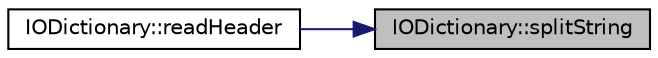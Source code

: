 digraph "IODictionary::splitString"
{
 // LATEX_PDF_SIZE
  bgcolor="transparent";
  edge [fontname="Helvetica",fontsize="10",labelfontname="Helvetica",labelfontsize="10"];
  node [fontname="Helvetica",fontsize="10",shape=record];
  rankdir="RL";
  Node1 [label="IODictionary::splitString",height=0.2,width=0.4,color="black", fillcolor="grey75", style="filled", fontcolor="black",tooltip=" "];
  Node1 -> Node2 [dir="back",color="midnightblue",fontsize="10",style="solid",fontname="Helvetica"];
  Node2 [label="IODictionary::readHeader",height=0.2,width=0.4,color="black",URL="$classIODictionary.html#a755271f0393e94ec36e9e7c3cbfdda19",tooltip=" "];
}

